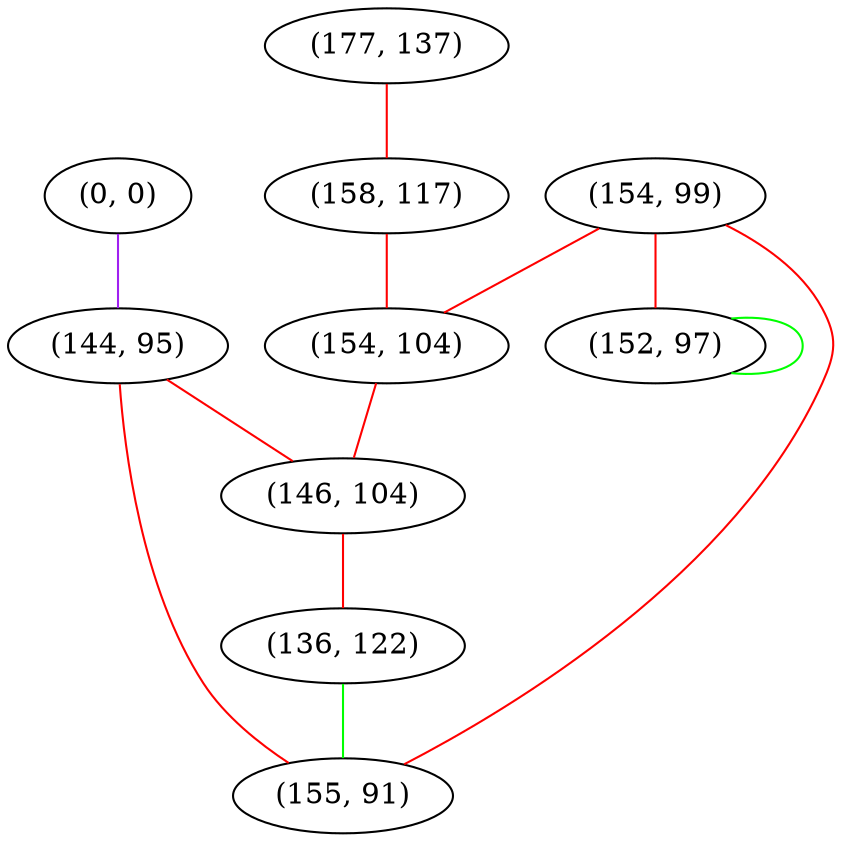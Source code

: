 graph "" {
"(0, 0)";
"(177, 137)";
"(158, 117)";
"(144, 95)";
"(154, 99)";
"(154, 104)";
"(152, 97)";
"(146, 104)";
"(136, 122)";
"(155, 91)";
"(0, 0)" -- "(144, 95)"  [color=purple, key=0, weight=4];
"(177, 137)" -- "(158, 117)"  [color=red, key=0, weight=1];
"(158, 117)" -- "(154, 104)"  [color=red, key=0, weight=1];
"(144, 95)" -- "(146, 104)"  [color=red, key=0, weight=1];
"(144, 95)" -- "(155, 91)"  [color=red, key=0, weight=1];
"(154, 99)" -- "(152, 97)"  [color=red, key=0, weight=1];
"(154, 99)" -- "(154, 104)"  [color=red, key=0, weight=1];
"(154, 99)" -- "(155, 91)"  [color=red, key=0, weight=1];
"(154, 104)" -- "(146, 104)"  [color=red, key=0, weight=1];
"(152, 97)" -- "(152, 97)"  [color=green, key=0, weight=2];
"(146, 104)" -- "(136, 122)"  [color=red, key=0, weight=1];
"(136, 122)" -- "(155, 91)"  [color=green, key=0, weight=2];
}
